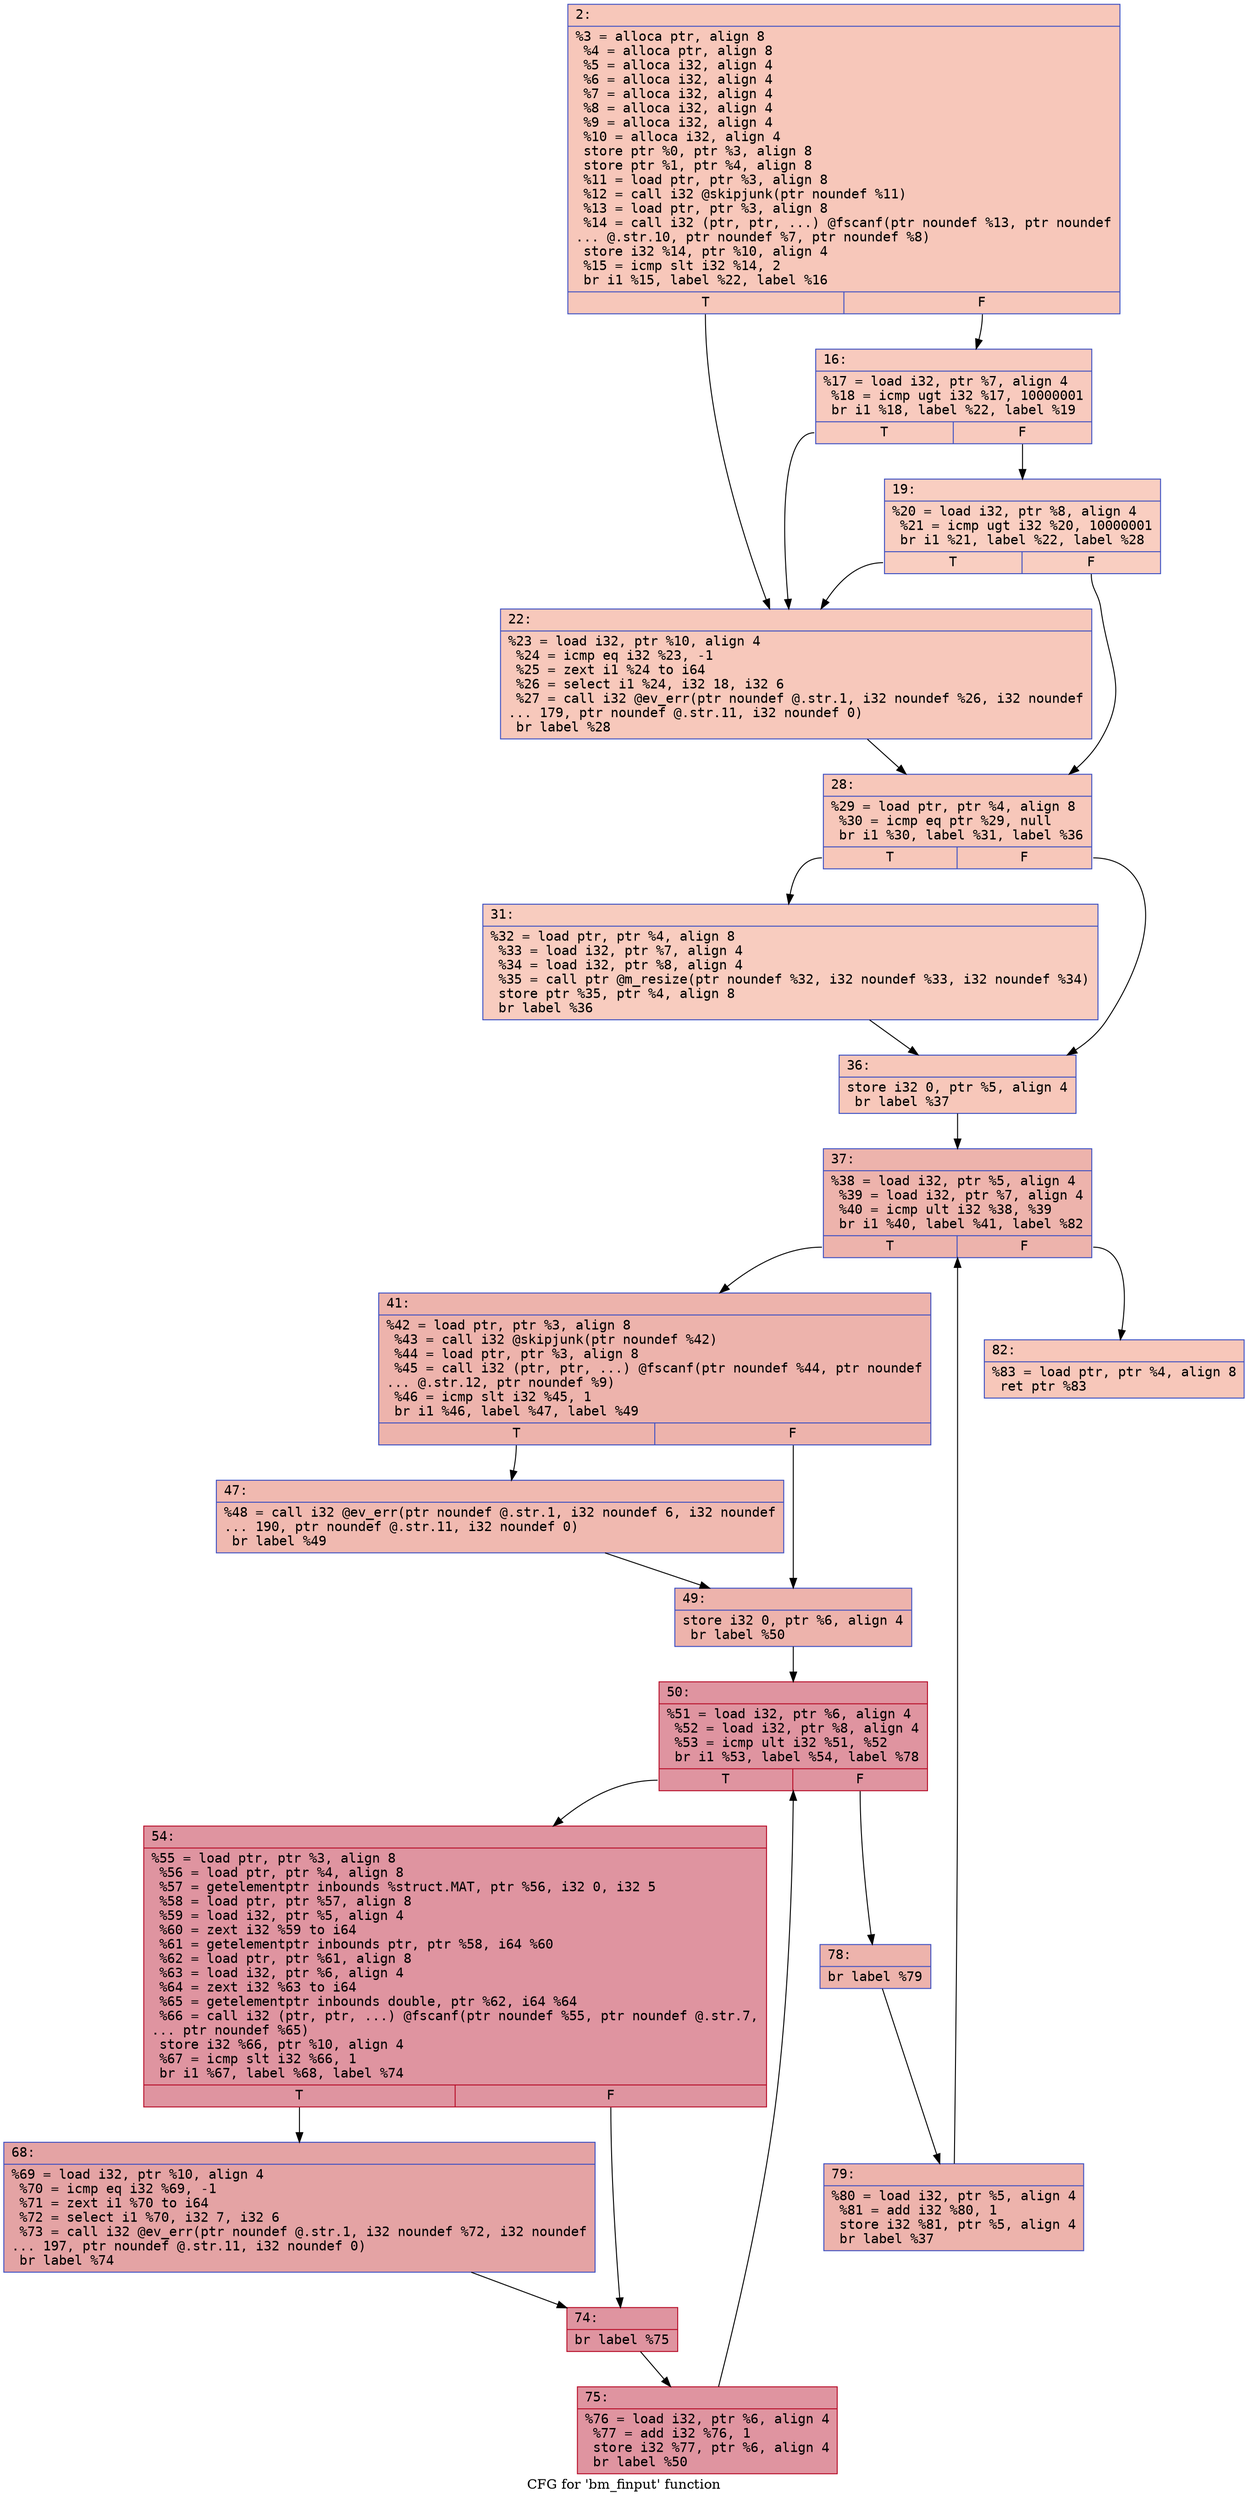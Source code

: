 digraph "CFG for 'bm_finput' function" {
	label="CFG for 'bm_finput' function";

	Node0x600001ec9e50 [shape=record,color="#3d50c3ff", style=filled, fillcolor="#ec7f6370" fontname="Courier",label="{2:\l|  %3 = alloca ptr, align 8\l  %4 = alloca ptr, align 8\l  %5 = alloca i32, align 4\l  %6 = alloca i32, align 4\l  %7 = alloca i32, align 4\l  %8 = alloca i32, align 4\l  %9 = alloca i32, align 4\l  %10 = alloca i32, align 4\l  store ptr %0, ptr %3, align 8\l  store ptr %1, ptr %4, align 8\l  %11 = load ptr, ptr %3, align 8\l  %12 = call i32 @skipjunk(ptr noundef %11)\l  %13 = load ptr, ptr %3, align 8\l  %14 = call i32 (ptr, ptr, ...) @fscanf(ptr noundef %13, ptr noundef\l... @.str.10, ptr noundef %7, ptr noundef %8)\l  store i32 %14, ptr %10, align 4\l  %15 = icmp slt i32 %14, 2\l  br i1 %15, label %22, label %16\l|{<s0>T|<s1>F}}"];
	Node0x600001ec9e50:s0 -> Node0x600001ec9f90[tooltip="2 -> 22\nProbability 50.00%" ];
	Node0x600001ec9e50:s1 -> Node0x600001ec9ef0[tooltip="2 -> 16\nProbability 50.00%" ];
	Node0x600001ec9ef0 [shape=record,color="#3d50c3ff", style=filled, fillcolor="#ef886b70" fontname="Courier",label="{16:\l|  %17 = load i32, ptr %7, align 4\l  %18 = icmp ugt i32 %17, 10000001\l  br i1 %18, label %22, label %19\l|{<s0>T|<s1>F}}"];
	Node0x600001ec9ef0:s0 -> Node0x600001ec9f90[tooltip="16 -> 22\nProbability 50.00%" ];
	Node0x600001ec9ef0:s1 -> Node0x600001ec9f40[tooltip="16 -> 19\nProbability 50.00%" ];
	Node0x600001ec9f40 [shape=record,color="#3d50c3ff", style=filled, fillcolor="#f2907270" fontname="Courier",label="{19:\l|  %20 = load i32, ptr %8, align 4\l  %21 = icmp ugt i32 %20, 10000001\l  br i1 %21, label %22, label %28\l|{<s0>T|<s1>F}}"];
	Node0x600001ec9f40:s0 -> Node0x600001ec9f90[tooltip="19 -> 22\nProbability 50.00%" ];
	Node0x600001ec9f40:s1 -> Node0x600001ec9fe0[tooltip="19 -> 28\nProbability 50.00%" ];
	Node0x600001ec9f90 [shape=record,color="#3d50c3ff", style=filled, fillcolor="#ed836670" fontname="Courier",label="{22:\l|  %23 = load i32, ptr %10, align 4\l  %24 = icmp eq i32 %23, -1\l  %25 = zext i1 %24 to i64\l  %26 = select i1 %24, i32 18, i32 6\l  %27 = call i32 @ev_err(ptr noundef @.str.1, i32 noundef %26, i32 noundef\l... 179, ptr noundef @.str.11, i32 noundef 0)\l  br label %28\l}"];
	Node0x600001ec9f90 -> Node0x600001ec9fe0[tooltip="22 -> 28\nProbability 100.00%" ];
	Node0x600001ec9fe0 [shape=record,color="#3d50c3ff", style=filled, fillcolor="#ec7f6370" fontname="Courier",label="{28:\l|  %29 = load ptr, ptr %4, align 8\l  %30 = icmp eq ptr %29, null\l  br i1 %30, label %31, label %36\l|{<s0>T|<s1>F}}"];
	Node0x600001ec9fe0:s0 -> Node0x600001eca030[tooltip="28 -> 31\nProbability 37.50%" ];
	Node0x600001ec9fe0:s1 -> Node0x600001eca080[tooltip="28 -> 36\nProbability 62.50%" ];
	Node0x600001eca030 [shape=record,color="#3d50c3ff", style=filled, fillcolor="#f08b6e70" fontname="Courier",label="{31:\l|  %32 = load ptr, ptr %4, align 8\l  %33 = load i32, ptr %7, align 4\l  %34 = load i32, ptr %8, align 4\l  %35 = call ptr @m_resize(ptr noundef %32, i32 noundef %33, i32 noundef %34)\l  store ptr %35, ptr %4, align 8\l  br label %36\l}"];
	Node0x600001eca030 -> Node0x600001eca080[tooltip="31 -> 36\nProbability 100.00%" ];
	Node0x600001eca080 [shape=record,color="#3d50c3ff", style=filled, fillcolor="#ec7f6370" fontname="Courier",label="{36:\l|  store i32 0, ptr %5, align 4\l  br label %37\l}"];
	Node0x600001eca080 -> Node0x600001eca0d0[tooltip="36 -> 37\nProbability 100.00%" ];
	Node0x600001eca0d0 [shape=record,color="#3d50c3ff", style=filled, fillcolor="#d6524470" fontname="Courier",label="{37:\l|  %38 = load i32, ptr %5, align 4\l  %39 = load i32, ptr %7, align 4\l  %40 = icmp ult i32 %38, %39\l  br i1 %40, label %41, label %82\l|{<s0>T|<s1>F}}"];
	Node0x600001eca0d0:s0 -> Node0x600001eca120[tooltip="37 -> 41\nProbability 96.88%" ];
	Node0x600001eca0d0:s1 -> Node0x600001eca440[tooltip="37 -> 82\nProbability 3.12%" ];
	Node0x600001eca120 [shape=record,color="#3d50c3ff", style=filled, fillcolor="#d6524470" fontname="Courier",label="{41:\l|  %42 = load ptr, ptr %3, align 8\l  %43 = call i32 @skipjunk(ptr noundef %42)\l  %44 = load ptr, ptr %3, align 8\l  %45 = call i32 (ptr, ptr, ...) @fscanf(ptr noundef %44, ptr noundef\l... @.str.12, ptr noundef %9)\l  %46 = icmp slt i32 %45, 1\l  br i1 %46, label %47, label %49\l|{<s0>T|<s1>F}}"];
	Node0x600001eca120:s0 -> Node0x600001eca170[tooltip="41 -> 47\nProbability 37.50%" ];
	Node0x600001eca120:s1 -> Node0x600001eca1c0[tooltip="41 -> 49\nProbability 62.50%" ];
	Node0x600001eca170 [shape=record,color="#3d50c3ff", style=filled, fillcolor="#de614d70" fontname="Courier",label="{47:\l|  %48 = call i32 @ev_err(ptr noundef @.str.1, i32 noundef 6, i32 noundef\l... 190, ptr noundef @.str.11, i32 noundef 0)\l  br label %49\l}"];
	Node0x600001eca170 -> Node0x600001eca1c0[tooltip="47 -> 49\nProbability 100.00%" ];
	Node0x600001eca1c0 [shape=record,color="#3d50c3ff", style=filled, fillcolor="#d6524470" fontname="Courier",label="{49:\l|  store i32 0, ptr %6, align 4\l  br label %50\l}"];
	Node0x600001eca1c0 -> Node0x600001eca210[tooltip="49 -> 50\nProbability 100.00%" ];
	Node0x600001eca210 [shape=record,color="#b70d28ff", style=filled, fillcolor="#b70d2870" fontname="Courier",label="{50:\l|  %51 = load i32, ptr %6, align 4\l  %52 = load i32, ptr %8, align 4\l  %53 = icmp ult i32 %51, %52\l  br i1 %53, label %54, label %78\l|{<s0>T|<s1>F}}"];
	Node0x600001eca210:s0 -> Node0x600001eca260[tooltip="50 -> 54\nProbability 96.88%" ];
	Node0x600001eca210:s1 -> Node0x600001eca3a0[tooltip="50 -> 78\nProbability 3.12%" ];
	Node0x600001eca260 [shape=record,color="#b70d28ff", style=filled, fillcolor="#b70d2870" fontname="Courier",label="{54:\l|  %55 = load ptr, ptr %3, align 8\l  %56 = load ptr, ptr %4, align 8\l  %57 = getelementptr inbounds %struct.MAT, ptr %56, i32 0, i32 5\l  %58 = load ptr, ptr %57, align 8\l  %59 = load i32, ptr %5, align 4\l  %60 = zext i32 %59 to i64\l  %61 = getelementptr inbounds ptr, ptr %58, i64 %60\l  %62 = load ptr, ptr %61, align 8\l  %63 = load i32, ptr %6, align 4\l  %64 = zext i32 %63 to i64\l  %65 = getelementptr inbounds double, ptr %62, i64 %64\l  %66 = call i32 (ptr, ptr, ...) @fscanf(ptr noundef %55, ptr noundef @.str.7,\l... ptr noundef %65)\l  store i32 %66, ptr %10, align 4\l  %67 = icmp slt i32 %66, 1\l  br i1 %67, label %68, label %74\l|{<s0>T|<s1>F}}"];
	Node0x600001eca260:s0 -> Node0x600001eca2b0[tooltip="54 -> 68\nProbability 37.50%" ];
	Node0x600001eca260:s1 -> Node0x600001eca300[tooltip="54 -> 74\nProbability 62.50%" ];
	Node0x600001eca2b0 [shape=record,color="#3d50c3ff", style=filled, fillcolor="#c32e3170" fontname="Courier",label="{68:\l|  %69 = load i32, ptr %10, align 4\l  %70 = icmp eq i32 %69, -1\l  %71 = zext i1 %70 to i64\l  %72 = select i1 %70, i32 7, i32 6\l  %73 = call i32 @ev_err(ptr noundef @.str.1, i32 noundef %72, i32 noundef\l... 197, ptr noundef @.str.11, i32 noundef 0)\l  br label %74\l}"];
	Node0x600001eca2b0 -> Node0x600001eca300[tooltip="68 -> 74\nProbability 100.00%" ];
	Node0x600001eca300 [shape=record,color="#b70d28ff", style=filled, fillcolor="#b70d2870" fontname="Courier",label="{74:\l|  br label %75\l}"];
	Node0x600001eca300 -> Node0x600001eca350[tooltip="74 -> 75\nProbability 100.00%" ];
	Node0x600001eca350 [shape=record,color="#b70d28ff", style=filled, fillcolor="#b70d2870" fontname="Courier",label="{75:\l|  %76 = load i32, ptr %6, align 4\l  %77 = add i32 %76, 1\l  store i32 %77, ptr %6, align 4\l  br label %50\l}"];
	Node0x600001eca350 -> Node0x600001eca210[tooltip="75 -> 50\nProbability 100.00%" ];
	Node0x600001eca3a0 [shape=record,color="#3d50c3ff", style=filled, fillcolor="#d6524470" fontname="Courier",label="{78:\l|  br label %79\l}"];
	Node0x600001eca3a0 -> Node0x600001eca3f0[tooltip="78 -> 79\nProbability 100.00%" ];
	Node0x600001eca3f0 [shape=record,color="#3d50c3ff", style=filled, fillcolor="#d6524470" fontname="Courier",label="{79:\l|  %80 = load i32, ptr %5, align 4\l  %81 = add i32 %80, 1\l  store i32 %81, ptr %5, align 4\l  br label %37\l}"];
	Node0x600001eca3f0 -> Node0x600001eca0d0[tooltip="79 -> 37\nProbability 100.00%" ];
	Node0x600001eca440 [shape=record,color="#3d50c3ff", style=filled, fillcolor="#ec7f6370" fontname="Courier",label="{82:\l|  %83 = load ptr, ptr %4, align 8\l  ret ptr %83\l}"];
}
